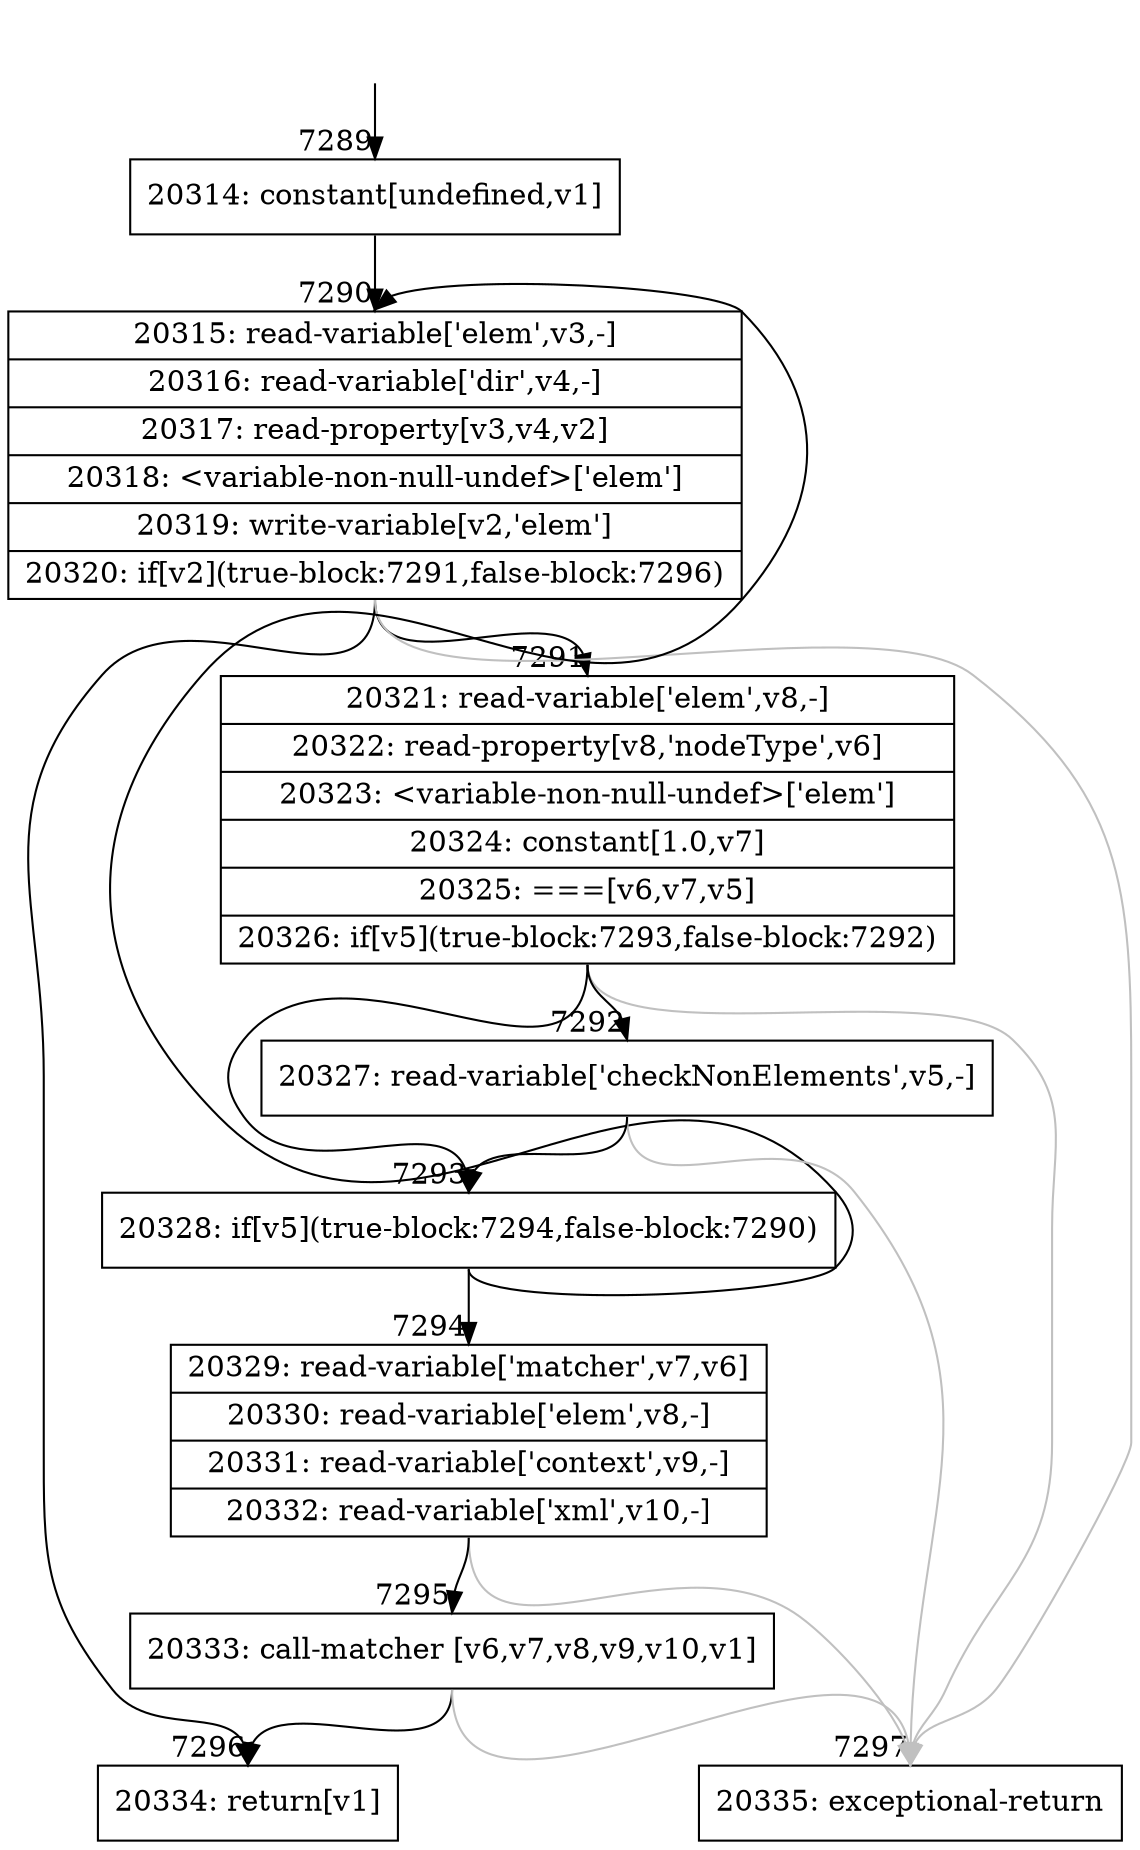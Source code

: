 digraph {
rankdir="TD"
BB_entry564[shape=none,label=""];
BB_entry564 -> BB7289 [tailport=s, headport=n, headlabel="    7289"]
BB7289 [shape=record label="{20314: constant[undefined,v1]}" ] 
BB7289 -> BB7290 [tailport=s, headport=n, headlabel="      7290"]
BB7290 [shape=record label="{20315: read-variable['elem',v3,-]|20316: read-variable['dir',v4,-]|20317: read-property[v3,v4,v2]|20318: \<variable-non-null-undef\>['elem']|20319: write-variable[v2,'elem']|20320: if[v2](true-block:7291,false-block:7296)}" ] 
BB7290 -> BB7291 [tailport=s, headport=n, headlabel="      7291"]
BB7290 -> BB7296 [tailport=s, headport=n, headlabel="      7296"]
BB7290 -> BB7297 [tailport=s, headport=n, color=gray, headlabel="      7297"]
BB7291 [shape=record label="{20321: read-variable['elem',v8,-]|20322: read-property[v8,'nodeType',v6]|20323: \<variable-non-null-undef\>['elem']|20324: constant[1.0,v7]|20325: ===[v6,v7,v5]|20326: if[v5](true-block:7293,false-block:7292)}" ] 
BB7291 -> BB7293 [tailport=s, headport=n, headlabel="      7293"]
BB7291 -> BB7292 [tailport=s, headport=n, headlabel="      7292"]
BB7291 -> BB7297 [tailport=s, headport=n, color=gray]
BB7292 [shape=record label="{20327: read-variable['checkNonElements',v5,-]}" ] 
BB7292 -> BB7293 [tailport=s, headport=n]
BB7292 -> BB7297 [tailport=s, headport=n, color=gray]
BB7293 [shape=record label="{20328: if[v5](true-block:7294,false-block:7290)}" ] 
BB7293 -> BB7294 [tailport=s, headport=n, headlabel="      7294"]
BB7293 -> BB7290 [tailport=s, headport=n]
BB7294 [shape=record label="{20329: read-variable['matcher',v7,v6]|20330: read-variable['elem',v8,-]|20331: read-variable['context',v9,-]|20332: read-variable['xml',v10,-]}" ] 
BB7294 -> BB7295 [tailport=s, headport=n, headlabel="      7295"]
BB7294 -> BB7297 [tailport=s, headport=n, color=gray]
BB7295 [shape=record label="{20333: call-matcher [v6,v7,v8,v9,v10,v1]}" ] 
BB7295 -> BB7296 [tailport=s, headport=n]
BB7295 -> BB7297 [tailport=s, headport=n, color=gray]
BB7296 [shape=record label="{20334: return[v1]}" ] 
BB7297 [shape=record label="{20335: exceptional-return}" ] 
//#$~ 5779
}
